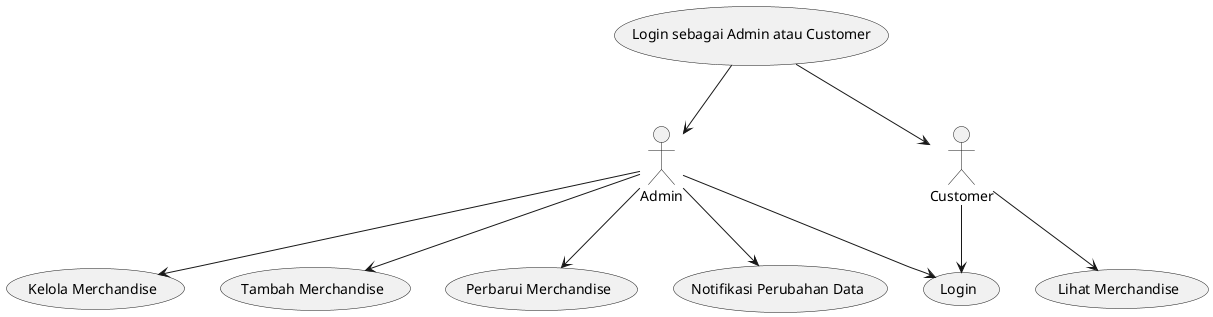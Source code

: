 @startuml
actor Admin
actor Customer

usecase "Login" as UC1
usecase "Kelola Merchandise" as UC2
usecase "Tambah Merchandise" as UC3
usecase "Perbarui Merchandise" as UC4
usecase "Lihat Merchandise" as UC5
usecase "Notifikasi Perubahan Data" as UC6
usecase "Login sebagai Admin atau Customer" as UC7

UC7 --> Admin
Admin --> UC1
Admin --> UC2
Admin --> UC3
Admin --> UC4
Admin --> UC6

UC7 --> Customer
Customer --> UC1
Customer --> UC5

@enduml
